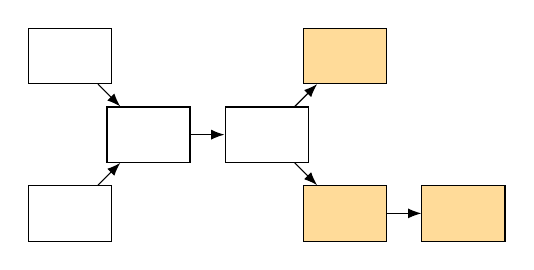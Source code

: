 \begin{tikzpicture}[textbox/.style={font=\small, draw, minimum width=30, minimum height=20, inner sep=5, align=center}]
%text width
\node[textbox] (v1) at (-2.5,1.5) {};
\node[textbox] (v3) at (-2.5,-0.5) {};
\node[textbox] (v2) at (-1.5,0.5) {};.
\node[textbox] (v4) at (0,0.5) {};
\node[textbox, fill=Orange!40] (v5) at (1,1.5) {};
\node[textbox, fill=Orange!40] (v6) at (1,-0.5) {};
\node[textbox, fill=Orange!40] (v7) at (2.5,-0.5) {};
\draw [-Latex] (v1) edge (v2);
\draw [-Latex] (v3) edge (v2);
\draw [-Latex] (v2) edge (v4);
\draw [-Latex] (v4) edge (v5);
\draw [-Latex] (v4) edge (v6);
\draw [-Latex] (v6) edge (v7);
\end{tikzpicture}